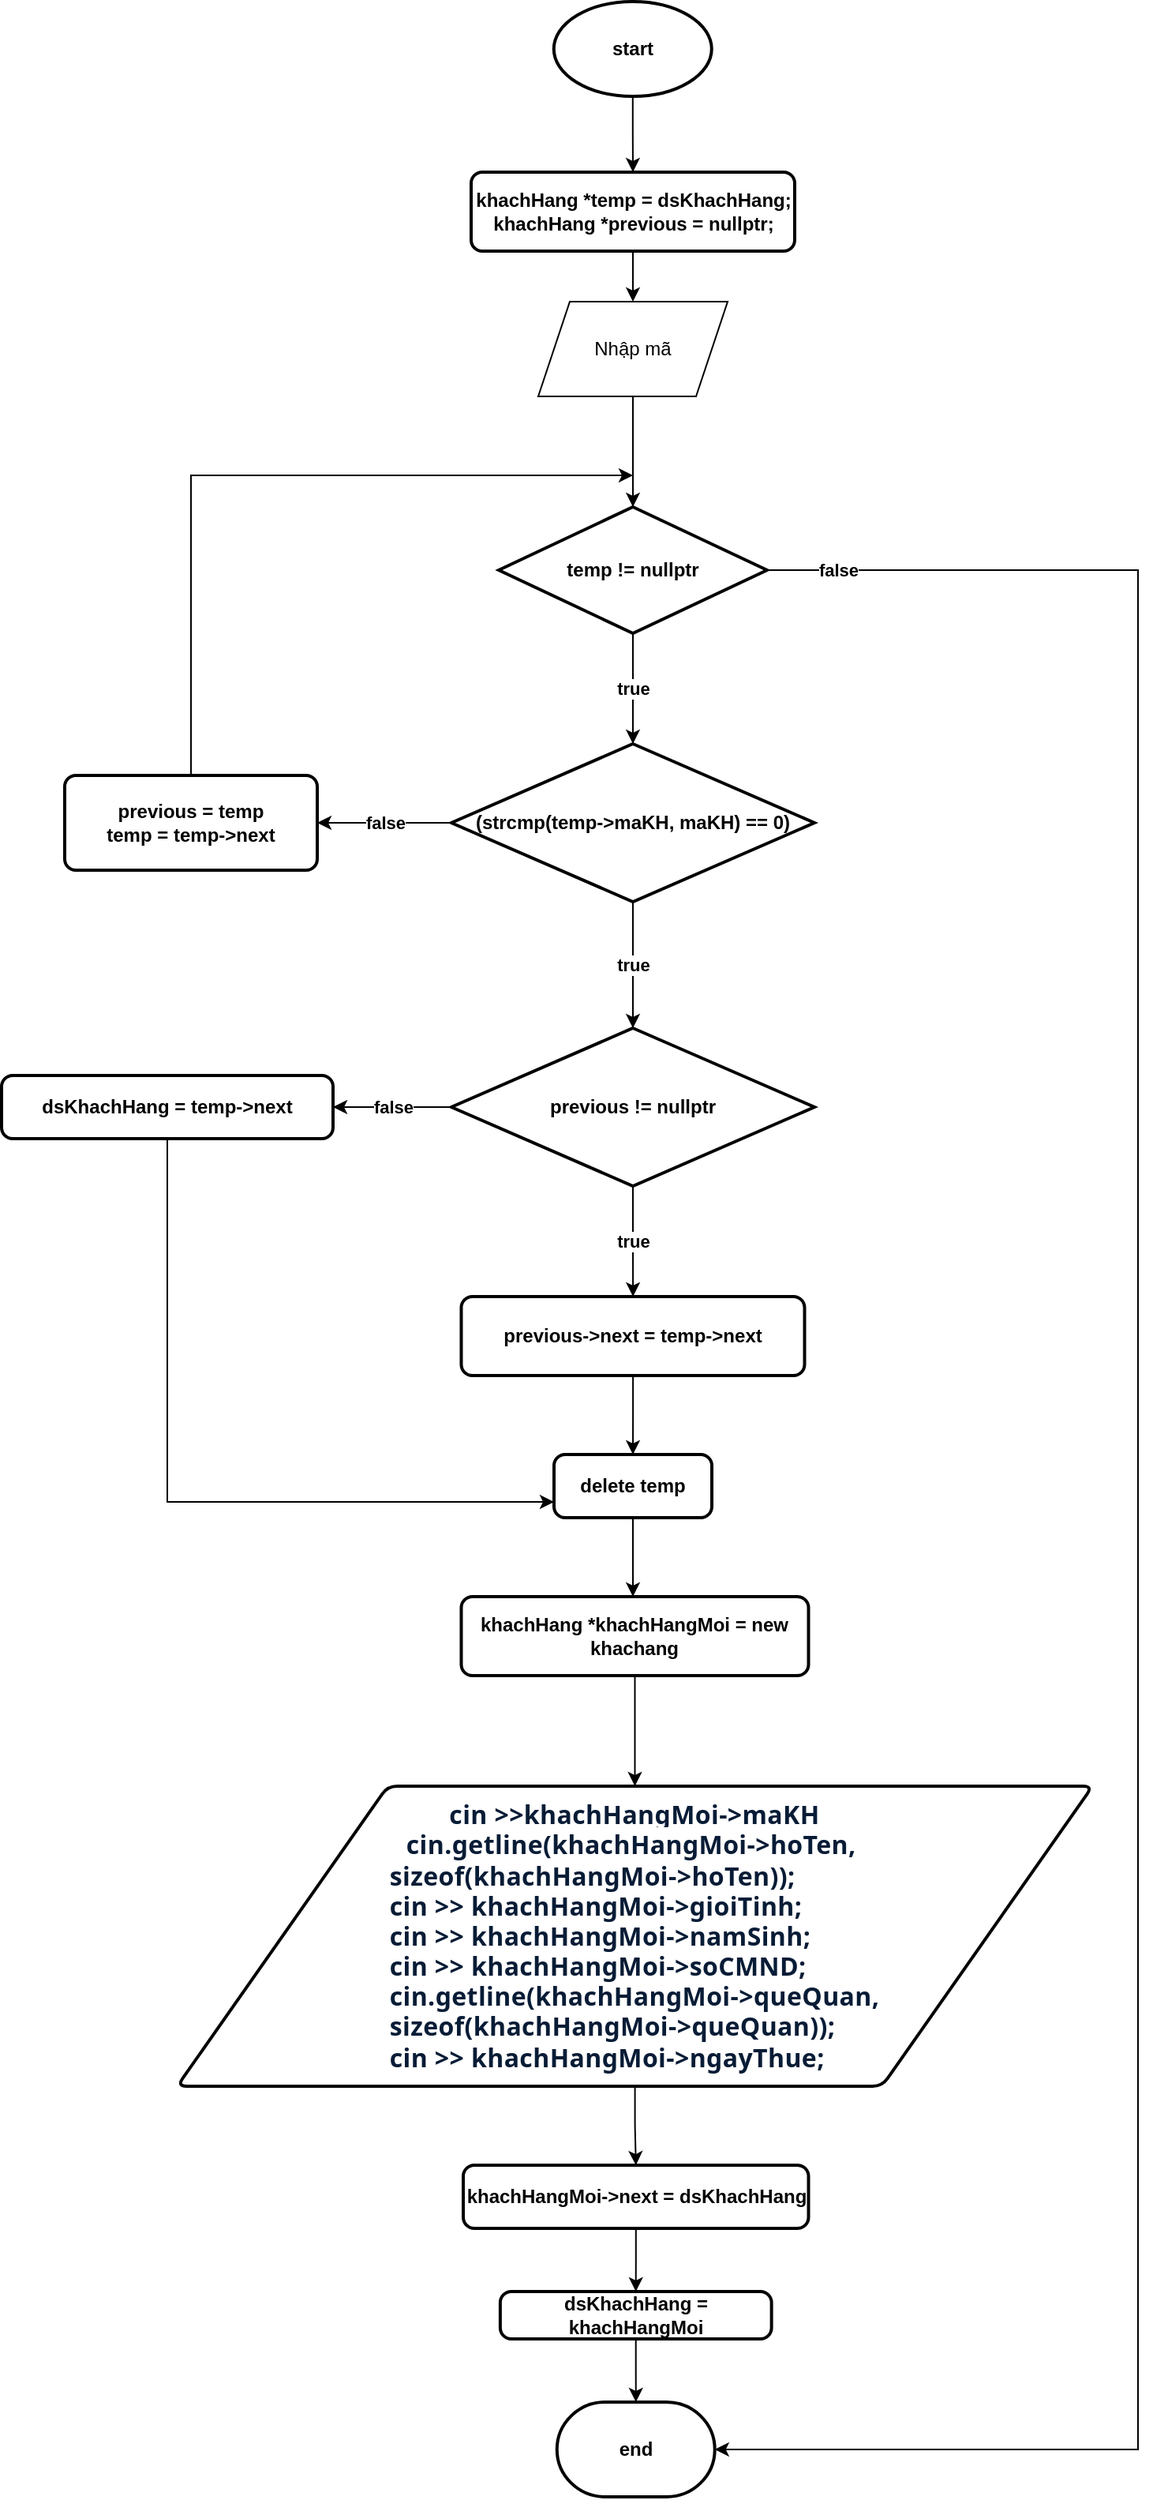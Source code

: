 <mxfile version="20.8.16" type="device"><diagram name="Page-1" id="bEhmPFMOYGlOhcYif-So"><mxGraphModel dx="1020" dy="1604" grid="1" gridSize="10" guides="1" tooltips="1" connect="1" arrows="1" fold="1" page="1" pageScale="1" pageWidth="850" pageHeight="1100" math="0" shadow="0"><root><mxCell id="0"/><mxCell id="1" parent="0"/><mxCell id="3jdIMYwDThUhDd2mUeTk-2" style="edgeStyle=orthogonalEdgeStyle;rounded=0;orthogonalLoop=1;jettySize=auto;html=1;fontStyle=1" parent="1" source="3jdIMYwDThUhDd2mUeTk-1" target="3jdIMYwDThUhDd2mUeTk-3" edge="1"><mxGeometry relative="1" as="geometry"><mxPoint x="450" y="48" as="targetPoint"/></mxGeometry></mxCell><mxCell id="3jdIMYwDThUhDd2mUeTk-1" value="start" style="strokeWidth=2;html=1;shape=mxgraph.flowchart.start_1;whiteSpace=wrap;fontStyle=1" parent="1" vertex="1"><mxGeometry x="399.88" y="-50" width="100" height="60" as="geometry"/></mxCell><mxCell id="m9MJ8OrvV7hmtARP6bju-1" style="edgeStyle=orthogonalEdgeStyle;rounded=0;orthogonalLoop=1;jettySize=auto;html=1;" parent="1" source="3jdIMYwDThUhDd2mUeTk-3" target="m9MJ8OrvV7hmtARP6bju-2" edge="1"><mxGeometry relative="1" as="geometry"><mxPoint x="450" y="160" as="targetPoint"/></mxGeometry></mxCell><mxCell id="3jdIMYwDThUhDd2mUeTk-3" value="khachHang *temp = dsKhachHang;&lt;br&gt;khachHang *previous = nullptr;" style="rounded=1;whiteSpace=wrap;html=1;absoluteArcSize=1;arcSize=14;strokeWidth=2;fontStyle=1" parent="1" vertex="1"><mxGeometry x="347.5" y="58" width="205" height="50" as="geometry"/></mxCell><mxCell id="3jdIMYwDThUhDd2mUeTk-6" value="true" style="edgeStyle=orthogonalEdgeStyle;rounded=0;orthogonalLoop=1;jettySize=auto;html=1;entryX=0.5;entryY=0;entryDx=0;entryDy=0;entryPerimeter=0;fontStyle=1" parent="1" source="3jdIMYwDThUhDd2mUeTk-4" target="3jdIMYwDThUhDd2mUeTk-7" edge="1"><mxGeometry relative="1" as="geometry"><mxPoint x="450" y="400" as="targetPoint"/></mxGeometry></mxCell><mxCell id="3jdIMYwDThUhDd2mUeTk-30" value="false" style="edgeStyle=orthogonalEdgeStyle;rounded=0;orthogonalLoop=1;jettySize=auto;html=1;entryX=1;entryY=0.5;entryDx=0;entryDy=0;entryPerimeter=0;fontStyle=1" parent="1" source="3jdIMYwDThUhDd2mUeTk-4" target="3jdIMYwDThUhDd2mUeTk-29" edge="1"><mxGeometry x="-0.947" relative="1" as="geometry"><mxPoint x="770" y="1520.667" as="targetPoint"/><Array as="points"><mxPoint x="770" y="310"/><mxPoint x="770" y="1500"/></Array><mxPoint as="offset"/></mxGeometry></mxCell><mxCell id="3jdIMYwDThUhDd2mUeTk-4" value="temp != nullptr" style="strokeWidth=2;html=1;shape=mxgraph.flowchart.decision;whiteSpace=wrap;fontStyle=1" parent="1" vertex="1"><mxGeometry x="365" y="270" width="170" height="80" as="geometry"/></mxCell><mxCell id="3jdIMYwDThUhDd2mUeTk-8" value="true" style="edgeStyle=orthogonalEdgeStyle;rounded=0;orthogonalLoop=1;jettySize=auto;html=1;entryX=0.5;entryY=0;entryDx=0;entryDy=0;entryPerimeter=0;fontStyle=1" parent="1" source="3jdIMYwDThUhDd2mUeTk-7" target="3jdIMYwDThUhDd2mUeTk-9" edge="1"><mxGeometry relative="1" as="geometry"><mxPoint x="450" y="580" as="targetPoint"/></mxGeometry></mxCell><mxCell id="3jdIMYwDThUhDd2mUeTk-14" value="false" style="edgeStyle=orthogonalEdgeStyle;rounded=0;orthogonalLoop=1;jettySize=auto;html=1;fontStyle=1" parent="1" source="3jdIMYwDThUhDd2mUeTk-7" target="3jdIMYwDThUhDd2mUeTk-15" edge="1"><mxGeometry relative="1" as="geometry"><mxPoint x="240" y="470" as="targetPoint"/></mxGeometry></mxCell><mxCell id="3jdIMYwDThUhDd2mUeTk-7" value="(strcmp(temp-&amp;gt;maKH, maKH) == 0)" style="strokeWidth=2;html=1;shape=mxgraph.flowchart.decision;whiteSpace=wrap;fontStyle=1" parent="1" vertex="1"><mxGeometry x="335" y="420" width="230" height="100" as="geometry"/></mxCell><mxCell id="3jdIMYwDThUhDd2mUeTk-10" value="true" style="edgeStyle=orthogonalEdgeStyle;rounded=0;orthogonalLoop=1;jettySize=auto;html=1;fontStyle=1" parent="1" source="3jdIMYwDThUhDd2mUeTk-9" target="3jdIMYwDThUhDd2mUeTk-11" edge="1"><mxGeometry relative="1" as="geometry"><mxPoint x="450" y="780" as="targetPoint"/></mxGeometry></mxCell><mxCell id="3jdIMYwDThUhDd2mUeTk-12" value="false" style="edgeStyle=orthogonalEdgeStyle;rounded=0;orthogonalLoop=1;jettySize=auto;html=1;fontStyle=1" parent="1" source="3jdIMYwDThUhDd2mUeTk-9" target="3jdIMYwDThUhDd2mUeTk-13" edge="1"><mxGeometry relative="1" as="geometry"><mxPoint x="240" y="650" as="targetPoint"/></mxGeometry></mxCell><mxCell id="3jdIMYwDThUhDd2mUeTk-9" value="previous != nullptr" style="strokeWidth=2;html=1;shape=mxgraph.flowchart.decision;whiteSpace=wrap;fontStyle=1" parent="1" vertex="1"><mxGeometry x="335" y="600" width="230" height="100" as="geometry"/></mxCell><mxCell id="3jdIMYwDThUhDd2mUeTk-19" style="edgeStyle=orthogonalEdgeStyle;rounded=0;orthogonalLoop=1;jettySize=auto;html=1;entryX=0.5;entryY=0;entryDx=0;entryDy=0;fontStyle=1" parent="1" source="3jdIMYwDThUhDd2mUeTk-11" target="3jdIMYwDThUhDd2mUeTk-17" edge="1"><mxGeometry relative="1" as="geometry"/></mxCell><mxCell id="3jdIMYwDThUhDd2mUeTk-11" value="previous-&amp;gt;next = temp-&amp;gt;next" style="rounded=1;whiteSpace=wrap;html=1;absoluteArcSize=1;arcSize=14;strokeWidth=2;fontStyle=1" parent="1" vertex="1"><mxGeometry x="341.25" y="770" width="217.5" height="50" as="geometry"/></mxCell><mxCell id="3jdIMYwDThUhDd2mUeTk-18" style="edgeStyle=orthogonalEdgeStyle;rounded=0;orthogonalLoop=1;jettySize=auto;html=1;entryX=0;entryY=0.75;entryDx=0;entryDy=0;fontStyle=1" parent="1" source="3jdIMYwDThUhDd2mUeTk-13" target="3jdIMYwDThUhDd2mUeTk-17" edge="1"><mxGeometry relative="1" as="geometry"><mxPoint x="155" y="930" as="targetPoint"/><Array as="points"><mxPoint x="155" y="900"/></Array></mxGeometry></mxCell><mxCell id="3jdIMYwDThUhDd2mUeTk-13" value="dsKhachHang = temp-&amp;gt;next" style="rounded=1;whiteSpace=wrap;html=1;absoluteArcSize=1;arcSize=14;strokeWidth=2;fontStyle=1" parent="1" vertex="1"><mxGeometry x="50" y="630" width="210" height="40" as="geometry"/></mxCell><mxCell id="3jdIMYwDThUhDd2mUeTk-16" style="edgeStyle=orthogonalEdgeStyle;rounded=0;orthogonalLoop=1;jettySize=auto;html=1;fontStyle=1" parent="1" source="3jdIMYwDThUhDd2mUeTk-15" edge="1"><mxGeometry relative="1" as="geometry"><mxPoint x="450" y="250" as="targetPoint"/><Array as="points"><mxPoint x="170" y="250"/><mxPoint x="170" y="250"/></Array></mxGeometry></mxCell><mxCell id="3jdIMYwDThUhDd2mUeTk-15" value="previous = temp&lt;br&gt;temp = temp-&amp;gt;next" style="rounded=1;whiteSpace=wrap;html=1;absoluteArcSize=1;arcSize=14;strokeWidth=2;fontStyle=1" parent="1" vertex="1"><mxGeometry x="90" y="440" width="160" height="60" as="geometry"/></mxCell><mxCell id="3jdIMYwDThUhDd2mUeTk-20" style="edgeStyle=orthogonalEdgeStyle;rounded=0;orthogonalLoop=1;jettySize=auto;html=1;fontStyle=1" parent="1" source="3jdIMYwDThUhDd2mUeTk-17" target="3jdIMYwDThUhDd2mUeTk-21" edge="1"><mxGeometry relative="1" as="geometry"><mxPoint x="450" y="980" as="targetPoint"/><Array as="points"><mxPoint x="450" y="940"/><mxPoint x="450" y="940"/></Array></mxGeometry></mxCell><mxCell id="3jdIMYwDThUhDd2mUeTk-17" value="delete temp" style="rounded=1;whiteSpace=wrap;html=1;absoluteArcSize=1;arcSize=14;strokeWidth=2;fontStyle=1" parent="1" vertex="1"><mxGeometry x="400" y="870" width="100" height="40" as="geometry"/></mxCell><mxCell id="3jdIMYwDThUhDd2mUeTk-22" style="edgeStyle=orthogonalEdgeStyle;rounded=0;orthogonalLoop=1;jettySize=auto;html=1;fontStyle=1" parent="1" source="3jdIMYwDThUhDd2mUeTk-21" target="3jdIMYwDThUhDd2mUeTk-23" edge="1"><mxGeometry relative="1" as="geometry"><mxPoint x="451.25" y="1050" as="targetPoint"/></mxGeometry></mxCell><mxCell id="3jdIMYwDThUhDd2mUeTk-21" value="khachHang *khachHangMoi = new khachang" style="rounded=1;whiteSpace=wrap;html=1;absoluteArcSize=1;arcSize=14;strokeWidth=2;fontStyle=1" parent="1" vertex="1"><mxGeometry x="341.25" y="960" width="220" height="50" as="geometry"/></mxCell><mxCell id="3jdIMYwDThUhDd2mUeTk-24" style="edgeStyle=orthogonalEdgeStyle;rounded=0;orthogonalLoop=1;jettySize=auto;html=1;fontStyle=1" parent="1" source="3jdIMYwDThUhDd2mUeTk-23" target="3jdIMYwDThUhDd2mUeTk-25" edge="1"><mxGeometry relative="1" as="geometry"><mxPoint x="451.25" y="1330" as="targetPoint"/></mxGeometry></mxCell><mxCell id="3jdIMYwDThUhDd2mUeTk-23" value="&lt;span style=&quot;font-size: medium; background-color: rgb(255, 255, 255); color: rgb(8, 28, 54); font-family: SegoeuiPc, &amp;quot;Segoe UI&amp;quot;, &amp;quot;San Francisco&amp;quot;, &amp;quot;Helvetica Neue&amp;quot;, Helvetica, &amp;quot;Lucida Grande&amp;quot;, Roboto, Ubuntu, Tahoma, &amp;quot;Microsoft Sans Serif&amp;quot;, Arial, sans-serif; letter-spacing: 0.2px; text-align: start;&quot;&gt;cin &amp;gt;&amp;gt;khachHangMoi-&amp;gt;maKH&lt;br&gt;cin.getline(khachHangMoi-&amp;gt;hoTen,&amp;nbsp;&lt;/span&gt;&lt;br&gt;&lt;div style=&quot;padding-top: 0px; color: rgb(8, 28, 54); font-family: SegoeuiPc, &amp;quot;Segoe UI&amp;quot;, &amp;quot;San Francisco&amp;quot;, &amp;quot;Helvetica Neue&amp;quot;, Helvetica, &amp;quot;Lucida Grande&amp;quot;, Roboto, Ubuntu, Tahoma, &amp;quot;Microsoft Sans Serif&amp;quot;, Arial, sans-serif; letter-spacing: 0.2px; text-align: start; background-color: rgb(255, 255, 255);&quot; id=&quot;input_line_0&quot;&gt;&lt;font size=&quot;3&quot;&gt;sizeof(khachHangMoi-&amp;gt;hoTen));&lt;/font&gt;&lt;/div&gt;&lt;div style=&quot;color: rgb(8, 28, 54); font-family: SegoeuiPc, &amp;quot;Segoe UI&amp;quot;, &amp;quot;San Francisco&amp;quot;, &amp;quot;Helvetica Neue&amp;quot;, Helvetica, &amp;quot;Lucida Grande&amp;quot;, Roboto, Ubuntu, Tahoma, &amp;quot;Microsoft Sans Serif&amp;quot;, Arial, sans-serif; letter-spacing: 0.2px; text-align: start; background-color: rgb(255, 255, 255);&quot; id=&quot;input_line_1&quot;&gt;&lt;span style=&quot;&quot; id=&quot;input_part_0&quot; data-mention=&quot;cin &gt;&gt; khachHangMoi-&gt;gioiTinh;&quot; class=&quot;&quot;&gt;&lt;font size=&quot;3&quot;&gt;cin &amp;gt;&amp;gt; khachHangMoi-&amp;gt;gioiTinh;&lt;/font&gt;&lt;/span&gt;&lt;/div&gt;&lt;div style=&quot;color: rgb(8, 28, 54); font-family: SegoeuiPc, &amp;quot;Segoe UI&amp;quot;, &amp;quot;San Francisco&amp;quot;, &amp;quot;Helvetica Neue&amp;quot;, Helvetica, &amp;quot;Lucida Grande&amp;quot;, Roboto, Ubuntu, Tahoma, &amp;quot;Microsoft Sans Serif&amp;quot;, Arial, sans-serif; letter-spacing: 0.2px; text-align: start; background-color: rgb(255, 255, 255);&quot; id=&quot;input_line_2&quot;&gt;&lt;span style=&quot;&quot; id=&quot;input_part_0&quot; data-mention=&quot;cin &gt;&gt; khachHangMoi-&gt;namSinh;&quot; class=&quot;&quot;&gt;&lt;font size=&quot;3&quot;&gt;cin &amp;gt;&amp;gt; khachHangMoi-&amp;gt;namSinh;&lt;/font&gt;&lt;/span&gt;&lt;/div&gt;&lt;div style=&quot;color: rgb(8, 28, 54); font-family: SegoeuiPc, &amp;quot;Segoe UI&amp;quot;, &amp;quot;San Francisco&amp;quot;, &amp;quot;Helvetica Neue&amp;quot;, Helvetica, &amp;quot;Lucida Grande&amp;quot;, Roboto, Ubuntu, Tahoma, &amp;quot;Microsoft Sans Serif&amp;quot;, Arial, sans-serif; letter-spacing: 0.2px; text-align: start; background-color: rgb(255, 255, 255);&quot; id=&quot;input_line_3&quot;&gt;&lt;span style=&quot;&quot; id=&quot;input_part_0&quot; data-mention=&quot;cin &gt;&gt; khachHangMoi-&gt;soCMND;&quot; class=&quot;&quot;&gt;&lt;font size=&quot;3&quot;&gt;cin &amp;gt;&amp;gt; khachHangMoi-&amp;gt;soCMND;&lt;/font&gt;&lt;/span&gt;&lt;/div&gt;&lt;div style=&quot;color: rgb(8, 28, 54); font-family: SegoeuiPc, &amp;quot;Segoe UI&amp;quot;, &amp;quot;San Francisco&amp;quot;, &amp;quot;Helvetica Neue&amp;quot;, Helvetica, &amp;quot;Lucida Grande&amp;quot;, Roboto, Ubuntu, Tahoma, &amp;quot;Microsoft Sans Serif&amp;quot;, Arial, sans-serif; letter-spacing: 0.2px; text-align: start; background-color: rgb(255, 255, 255);&quot; id=&quot;input_line_4&quot;&gt;&lt;span style=&quot;&quot; id=&quot;input_part_0&quot; data-mention=&quot;cin.getline(khachHangMoi-&gt;queQuan, sizeof(khachHangMoi-&gt;queQuan));&quot; class=&quot;&quot;&gt;&lt;font size=&quot;3&quot;&gt;cin.getline(khachHangMoi-&amp;gt;queQuan, &lt;br&gt;sizeof(khachHangMoi-&amp;gt;queQuan));&lt;/font&gt;&lt;/span&gt;&lt;/div&gt;&lt;div style=&quot;color: rgb(8, 28, 54); font-family: SegoeuiPc, &amp;quot;Segoe UI&amp;quot;, &amp;quot;San Francisco&amp;quot;, &amp;quot;Helvetica Neue&amp;quot;, Helvetica, &amp;quot;Lucida Grande&amp;quot;, Roboto, Ubuntu, Tahoma, &amp;quot;Microsoft Sans Serif&amp;quot;, Arial, sans-serif; letter-spacing: 0.2px; text-align: start; background-color: rgb(255, 255, 255);&quot; id=&quot;input_line_5&quot;&gt;&lt;span style=&quot;&quot; id=&quot;input_part_0&quot; data-mention=&quot;cin &gt;&gt; khachHangMoi-&gt;ngayThue;&quot; class=&quot;&quot;&gt;&lt;font size=&quot;3&quot;&gt;cin &amp;gt;&amp;gt; khachHangMoi-&amp;gt;ngayThue;&lt;/font&gt;&lt;/span&gt;&lt;/div&gt;" style="shape=parallelogram;html=1;strokeWidth=2;perimeter=parallelogramPerimeter;whiteSpace=wrap;rounded=1;arcSize=12;size=0.23;fontSize=12;fontStyle=1" parent="1" vertex="1"><mxGeometry x="161.25" y="1080" width="580" height="190" as="geometry"/></mxCell><mxCell id="3jdIMYwDThUhDd2mUeTk-26" style="edgeStyle=orthogonalEdgeStyle;rounded=0;orthogonalLoop=1;jettySize=auto;html=1;fontStyle=1" parent="1" source="3jdIMYwDThUhDd2mUeTk-25" target="3jdIMYwDThUhDd2mUeTk-27" edge="1"><mxGeometry relative="1" as="geometry"><mxPoint x="451.875" y="1420" as="targetPoint"/></mxGeometry></mxCell><mxCell id="3jdIMYwDThUhDd2mUeTk-25" value="khachHangMoi-&amp;gt;next = dsKhachHang" style="rounded=1;whiteSpace=wrap;html=1;absoluteArcSize=1;arcSize=14;strokeWidth=2;fontStyle=1" parent="1" vertex="1"><mxGeometry x="342.5" y="1320" width="218.75" height="40" as="geometry"/></mxCell><mxCell id="3jdIMYwDThUhDd2mUeTk-28" style="edgeStyle=orthogonalEdgeStyle;rounded=0;orthogonalLoop=1;jettySize=auto;html=1;fontStyle=1" parent="1" source="3jdIMYwDThUhDd2mUeTk-27" target="3jdIMYwDThUhDd2mUeTk-29" edge="1"><mxGeometry relative="1" as="geometry"><mxPoint x="451.87" y="1500" as="targetPoint"/></mxGeometry></mxCell><mxCell id="3jdIMYwDThUhDd2mUeTk-27" value="dsKhachHang = khachHangMoi" style="rounded=1;whiteSpace=wrap;html=1;absoluteArcSize=1;arcSize=14;strokeWidth=2;fontStyle=1" parent="1" vertex="1"><mxGeometry x="365.93" y="1400" width="171.88" height="30" as="geometry"/></mxCell><mxCell id="3jdIMYwDThUhDd2mUeTk-29" value="end" style="strokeWidth=2;html=1;shape=mxgraph.flowchart.terminator;whiteSpace=wrap;fontStyle=1" parent="1" vertex="1"><mxGeometry x="401.87" y="1470" width="100" height="60" as="geometry"/></mxCell><mxCell id="m9MJ8OrvV7hmtARP6bju-3" style="edgeStyle=orthogonalEdgeStyle;rounded=0;orthogonalLoop=1;jettySize=auto;html=1;" parent="1" source="m9MJ8OrvV7hmtARP6bju-2" target="3jdIMYwDThUhDd2mUeTk-4" edge="1"><mxGeometry relative="1" as="geometry"/></mxCell><mxCell id="m9MJ8OrvV7hmtARP6bju-2" value="Nhập mã" style="shape=parallelogram;perimeter=parallelogramPerimeter;whiteSpace=wrap;html=1;fixedSize=1;" parent="1" vertex="1"><mxGeometry x="390" y="140" width="120" height="60" as="geometry"/></mxCell></root></mxGraphModel></diagram></mxfile>